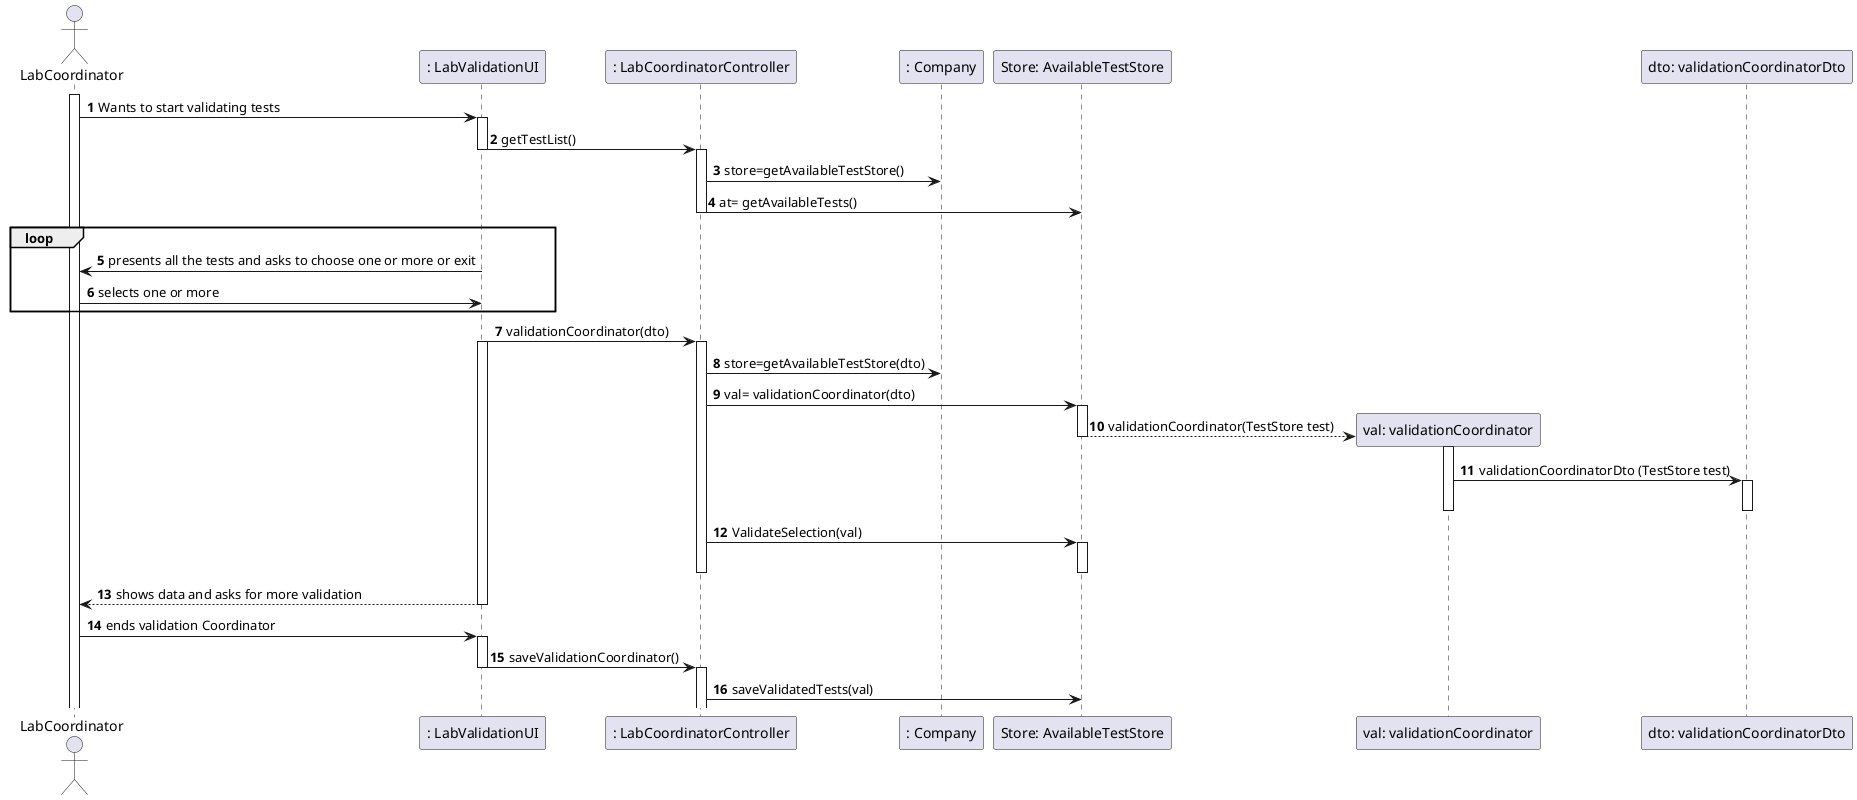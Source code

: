 @startuml
'https://plantuml.com/sequence-diagram

autonumber
actor LabCoordinator as LabCoordinator
Activate LabCoordinator
participant ": LabValidationUI" as coordUI
participant ": LabCoordinatorController" as LabCoordCntrl
participant ": Company" as Company
participant "Store: AvailableTestStore" as storeCAL
participant "val: validationCoordinator" as validationCoordinator
participant "dto: validationCoordinatorDto" as dto



LabCoordinator -> coordUI: Wants to start validating tests
Activate coordUI
coordUI -> LabCoordCntrl: getTestList()
Deactivate coordUI
Activate LabCoordCntrl
LabCoordCntrl -> Company: store=getAvailableTestStore()
LabCoordCntrl -> storeCAL: at= getAvailableTests()
Deactivate LabCoordCntrl
loop
coordUI -> LabCoordinator: presents all the tests and asks to choose one or more or exit
Deactivate coordUI
LabCoordinator -> coordUI: selects one or more
end

coordUI ->LabCoordCntrl: validationCoordinator(dto)
Activate coordUI
Activate LabCoordCntrl
LabCoordCntrl -> Company: store=getAvailableTestStore(dto)
LabCoordCntrl -> storeCAL: val= validationCoordinator(dto)
Activate storeCAL
storeCAL --> validationCoordinator **: validationCoordinator(TestStore test)
Deactivate storeCAL
Activate validationCoordinator
validationCoordinator -> dto:validationCoordinatorDto (TestStore test)
Activate dto
Deactivate dto
Deactivate validationCoordinator
LabCoordCntrl -> storeCAL: ValidateSelection(val)
Activate storeCAL
Deactivate storeCAL
Deactivate LabCoordCntrl
coordUI --> LabCoordinator:shows data and asks for more validation
Deactivate coordUI
LabCoordinator -> coordUI: ends validation Coordinator
Activate coordUI
coordUI -> LabCoordCntrl: saveValidationCoordinator()
Deactivate coordUI
Activate LabCoordCntrl
LabCoordCntrl -> storeCAL: saveValidatedTests(val)

@endum